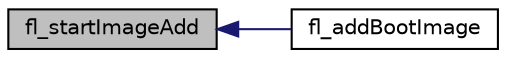 digraph "fl_startImageAdd"
{
 // INTERACTIVE_SVG=YES
  edge [fontname="Helvetica",fontsize="10",labelfontname="Helvetica",labelfontsize="10"];
  node [fontname="Helvetica",fontsize="10",shape=record];
  rankdir="LR";
  Node1 [label="fl_startImageAdd",height=0.2,width=0.4,color="black", fillcolor="grey75", style="filled" fontcolor="black"];
  Node1 -> Node2 [dir="back",color="midnightblue",fontsize="10",style="solid",fontname="Helvetica"];
  Node2 [label="fl_addBootImage",height=0.2,width=0.4,color="black", fillcolor="white", style="filled",URL="$flashlib_8c.html#a0e9859ecf89b920715c00666e515a228"];
}
